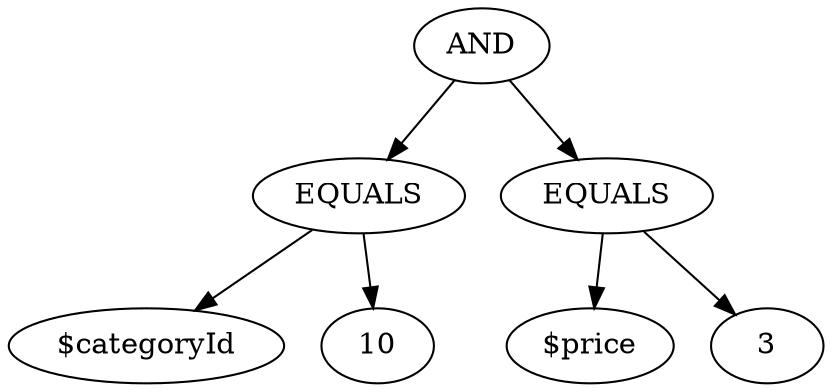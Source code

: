 digraph {
    AND[label="AND" class="operator,disabled"]
    eq1[label="EQUALS" class="operator,disabled"]
    eq2[label="EQUALS" class="operator,disabled"]
    categoryId[label="$categoryId" class="value,disabled"]
    price[label="$price" class="value,disabled"]
    categoryValue[label=10 class="value,rm"]
    priceValue[label=3 class="value,rm"]

    AND -> eq1[class="disabled"]
    AND -> eq2[class="disabled"]

    eq1 -> categoryId[class="disabled"]
    eq1 -> categoryValue[class="disabled"]

    eq2 -> price[class="disabled"]
    eq2 -> priceValue[class="disabled"]
}
